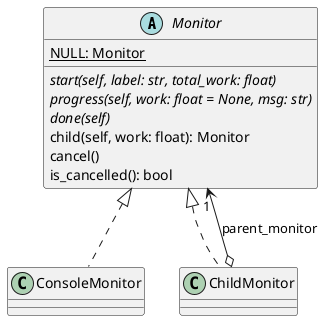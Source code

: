 @startuml

abstract class Monitor {
    {static} NULL: Monitor
    {abstract} start(self, label: str, total_work: float)
    {abstract} progress(self, work: float = None, msg: str)
    {abstract} done(self)
    child(self, work: float): Monitor
    cancel()
    is_cancelled(): bool
}

class ConsoleMonitor implements Monitor {
}

class ChildMonitor implements Monitor {
}


ChildMonitor o--> "1" Monitor : parent_monitor


@enduml